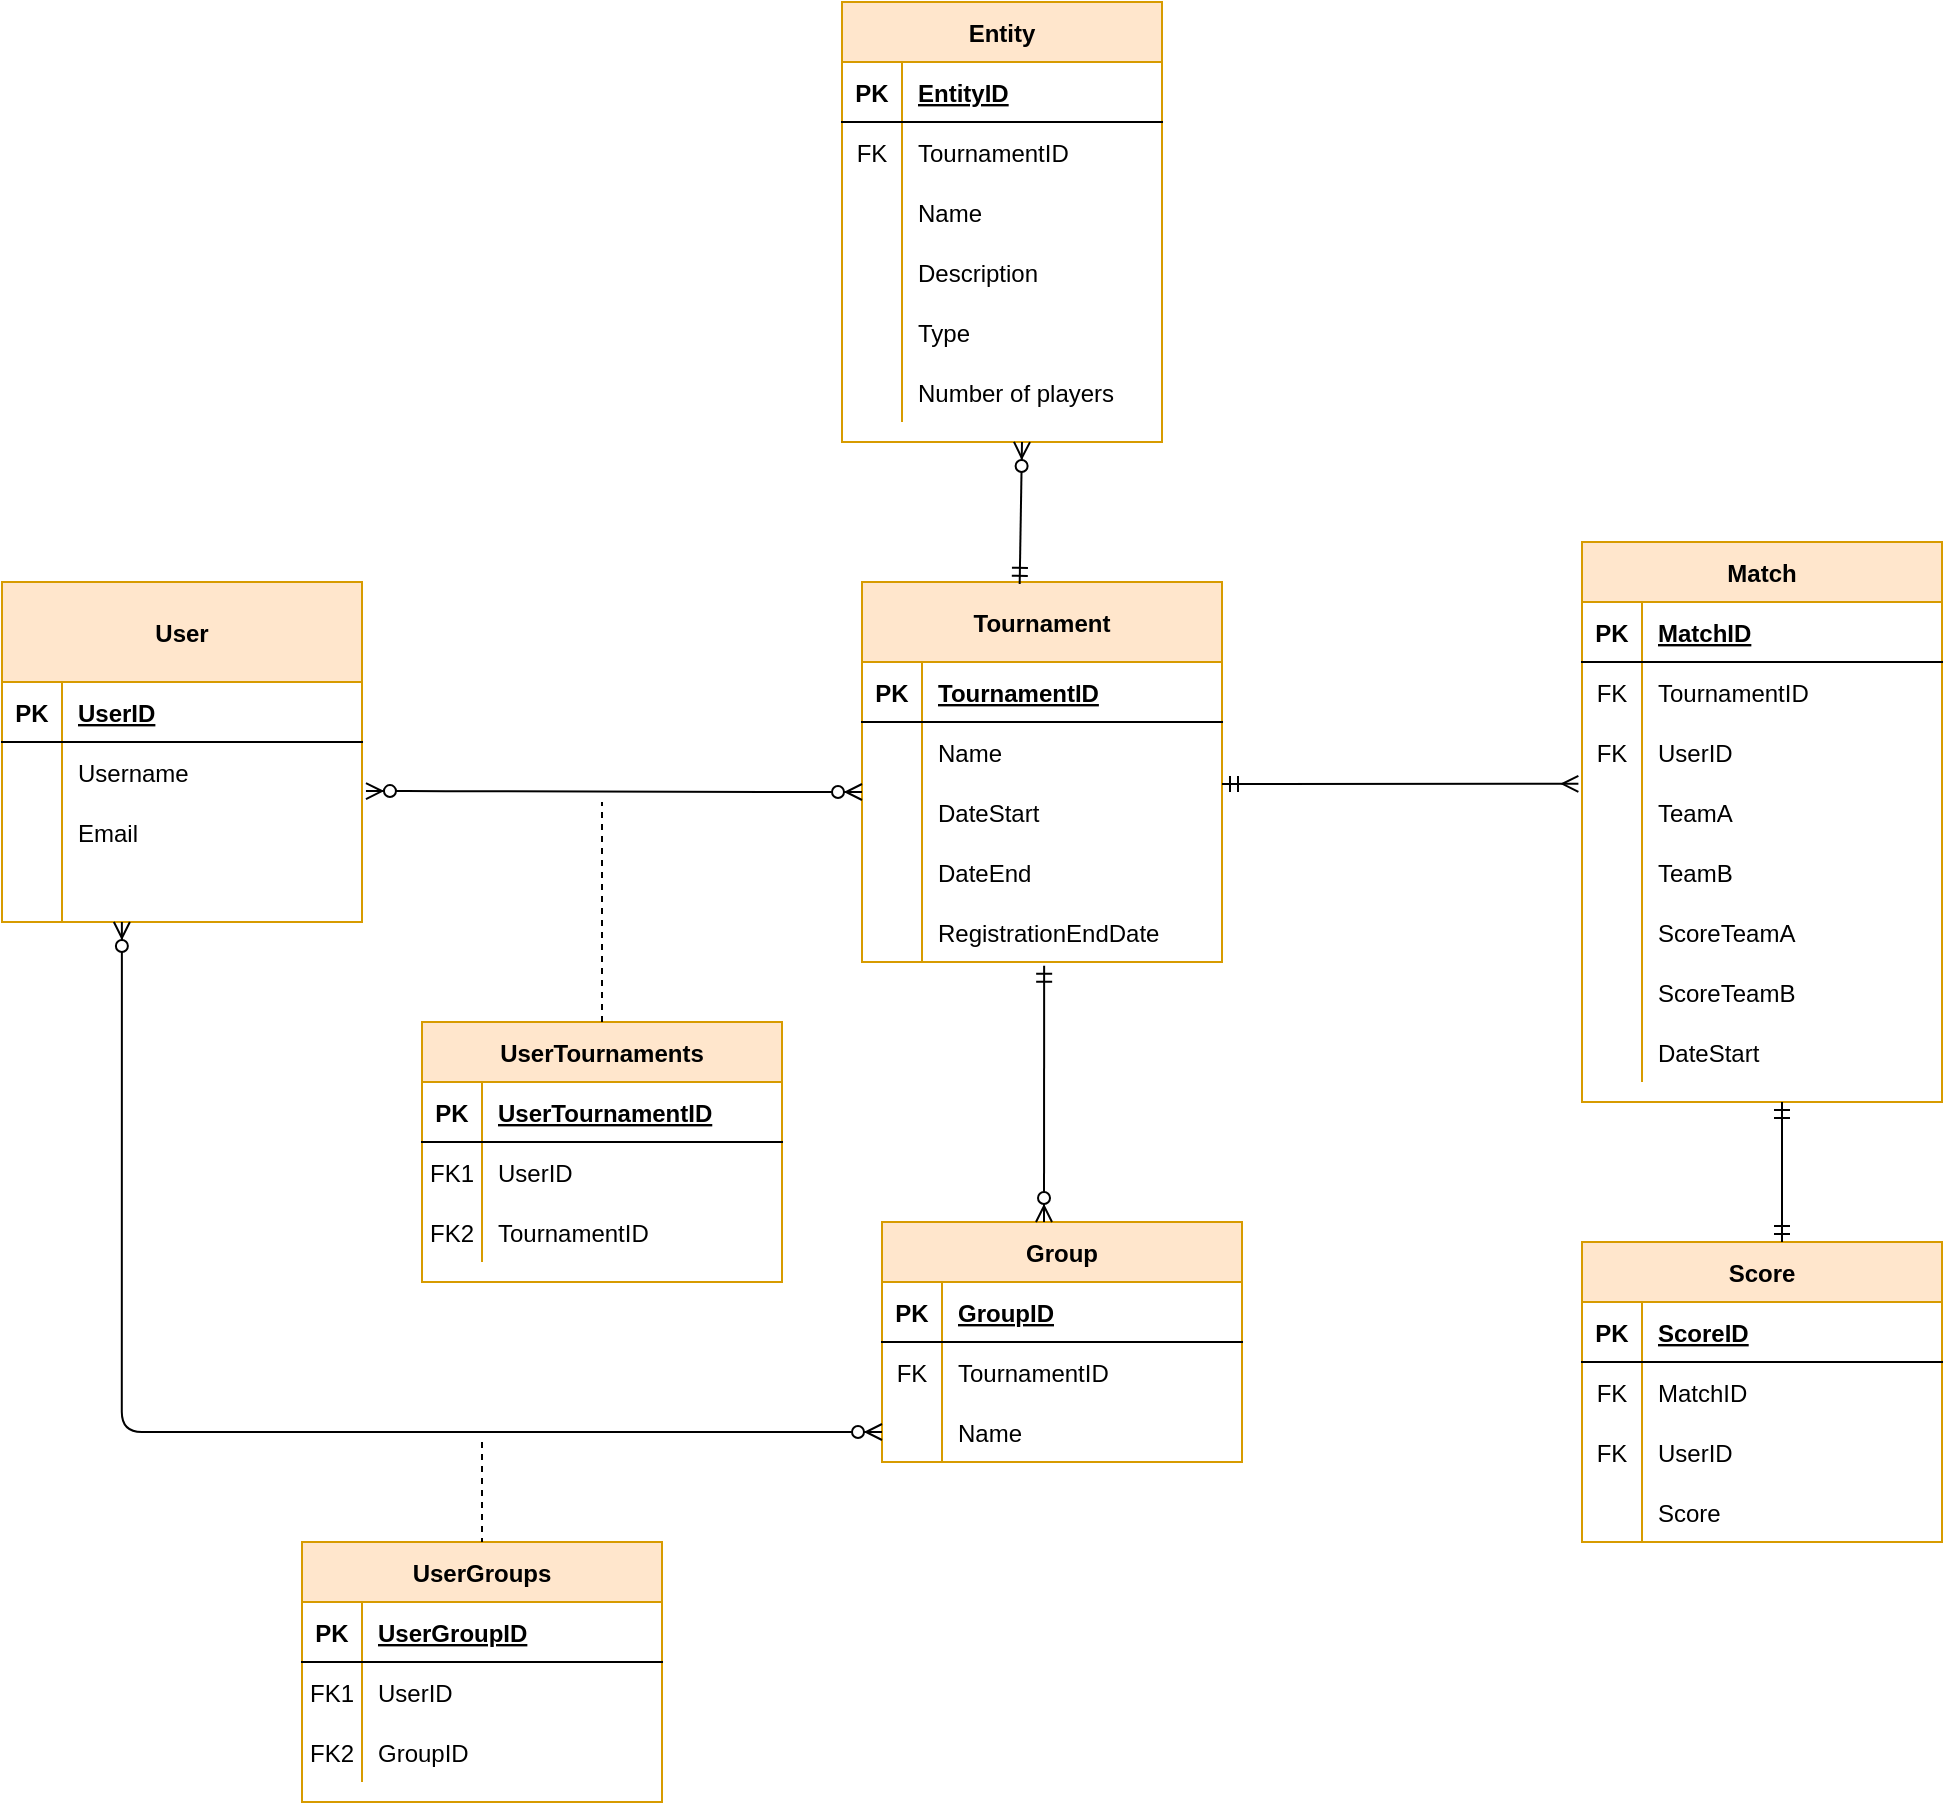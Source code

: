 <mxfile version="14.8.3" type="github">
  <diagram id="C5RBs43oDa-KdzZeNtuy" name="Page-1">
    <mxGraphModel dx="2952" dy="967" grid="1" gridSize="10" guides="1" tooltips="1" connect="1" arrows="1" fold="1" page="1" pageScale="1" pageWidth="1169" pageHeight="1654" math="0" shadow="0">
      <root>
        <mxCell id="WIyWlLk6GJQsqaUBKTNV-0" />
        <mxCell id="WIyWlLk6GJQsqaUBKTNV-1" parent="WIyWlLk6GJQsqaUBKTNV-0" />
        <mxCell id="yh2cUwykDITBl05Ryp6r-47" value="Tournament" style="shape=table;startSize=40;container=1;collapsible=1;childLayout=tableLayout;fixedRows=1;rowLines=0;fontStyle=1;align=center;resizeLast=1;strokeColor=#d79b00;fillColor=#ffe6cc;" parent="WIyWlLk6GJQsqaUBKTNV-1" vertex="1">
          <mxGeometry x="280" y="440" width="180" height="190" as="geometry" />
        </mxCell>
        <mxCell id="yh2cUwykDITBl05Ryp6r-48" value="" style="shape=partialRectangle;collapsible=0;dropTarget=0;pointerEvents=0;fillColor=none;top=0;left=0;bottom=1;right=0;points=[[0,0.5],[1,0.5]];portConstraint=eastwest;" parent="yh2cUwykDITBl05Ryp6r-47" vertex="1">
          <mxGeometry y="40" width="180" height="30" as="geometry" />
        </mxCell>
        <mxCell id="yh2cUwykDITBl05Ryp6r-49" value="PK" style="shape=partialRectangle;connectable=0;fillColor=none;top=0;left=0;bottom=0;right=0;fontStyle=1;overflow=hidden;" parent="yh2cUwykDITBl05Ryp6r-48" vertex="1">
          <mxGeometry width="30" height="30" as="geometry" />
        </mxCell>
        <mxCell id="yh2cUwykDITBl05Ryp6r-50" value="TournamentID" style="shape=partialRectangle;connectable=0;fillColor=none;top=0;left=0;bottom=0;right=0;align=left;spacingLeft=6;fontStyle=5;overflow=hidden;" parent="yh2cUwykDITBl05Ryp6r-48" vertex="1">
          <mxGeometry x="30" width="150" height="30" as="geometry" />
        </mxCell>
        <mxCell id="yh2cUwykDITBl05Ryp6r-51" value="" style="shape=partialRectangle;collapsible=0;dropTarget=0;pointerEvents=0;fillColor=none;top=0;left=0;bottom=0;right=0;points=[[0,0.5],[1,0.5]];portConstraint=eastwest;" parent="yh2cUwykDITBl05Ryp6r-47" vertex="1">
          <mxGeometry y="70" width="180" height="30" as="geometry" />
        </mxCell>
        <mxCell id="yh2cUwykDITBl05Ryp6r-52" value="" style="shape=partialRectangle;connectable=0;fillColor=none;top=0;left=0;bottom=0;right=0;editable=1;overflow=hidden;" parent="yh2cUwykDITBl05Ryp6r-51" vertex="1">
          <mxGeometry width="30" height="30" as="geometry" />
        </mxCell>
        <mxCell id="yh2cUwykDITBl05Ryp6r-53" value="Name" style="shape=partialRectangle;connectable=0;fillColor=none;top=0;left=0;bottom=0;right=0;align=left;spacingLeft=6;overflow=hidden;" parent="yh2cUwykDITBl05Ryp6r-51" vertex="1">
          <mxGeometry x="30" width="150" height="30" as="geometry" />
        </mxCell>
        <mxCell id="yh2cUwykDITBl05Ryp6r-54" value="" style="shape=partialRectangle;collapsible=0;dropTarget=0;pointerEvents=0;fillColor=none;top=0;left=0;bottom=0;right=0;points=[[0,0.5],[1,0.5]];portConstraint=eastwest;" parent="yh2cUwykDITBl05Ryp6r-47" vertex="1">
          <mxGeometry y="100" width="180" height="30" as="geometry" />
        </mxCell>
        <mxCell id="yh2cUwykDITBl05Ryp6r-55" value="" style="shape=partialRectangle;connectable=0;fillColor=none;top=0;left=0;bottom=0;right=0;editable=1;overflow=hidden;" parent="yh2cUwykDITBl05Ryp6r-54" vertex="1">
          <mxGeometry width="30" height="30" as="geometry" />
        </mxCell>
        <mxCell id="yh2cUwykDITBl05Ryp6r-56" value="DateStart" style="shape=partialRectangle;connectable=0;fillColor=none;top=0;left=0;bottom=0;right=0;align=left;spacingLeft=6;overflow=hidden;" parent="yh2cUwykDITBl05Ryp6r-54" vertex="1">
          <mxGeometry x="30" width="150" height="30" as="geometry" />
        </mxCell>
        <mxCell id="yh2cUwykDITBl05Ryp6r-57" value="" style="shape=partialRectangle;collapsible=0;dropTarget=0;pointerEvents=0;fillColor=none;top=0;left=0;bottom=0;right=0;points=[[0,0.5],[1,0.5]];portConstraint=eastwest;" parent="yh2cUwykDITBl05Ryp6r-47" vertex="1">
          <mxGeometry y="130" width="180" height="30" as="geometry" />
        </mxCell>
        <mxCell id="yh2cUwykDITBl05Ryp6r-58" value="" style="shape=partialRectangle;connectable=0;fillColor=none;top=0;left=0;bottom=0;right=0;editable=1;overflow=hidden;" parent="yh2cUwykDITBl05Ryp6r-57" vertex="1">
          <mxGeometry width="30" height="30" as="geometry" />
        </mxCell>
        <mxCell id="yh2cUwykDITBl05Ryp6r-59" value="DateEnd" style="shape=partialRectangle;connectable=0;fillColor=none;top=0;left=0;bottom=0;right=0;align=left;spacingLeft=6;overflow=hidden;" parent="yh2cUwykDITBl05Ryp6r-57" vertex="1">
          <mxGeometry x="30" width="150" height="30" as="geometry" />
        </mxCell>
        <mxCell id="yh2cUwykDITBl05Ryp6r-60" value="" style="shape=partialRectangle;collapsible=0;dropTarget=0;pointerEvents=0;fillColor=none;top=0;left=0;bottom=0;right=0;points=[[0,0.5],[1,0.5]];portConstraint=eastwest;" parent="yh2cUwykDITBl05Ryp6r-47" vertex="1">
          <mxGeometry y="160" width="180" height="30" as="geometry" />
        </mxCell>
        <mxCell id="yh2cUwykDITBl05Ryp6r-61" value="" style="shape=partialRectangle;connectable=0;fillColor=none;top=0;left=0;bottom=0;right=0;editable=1;overflow=hidden;" parent="yh2cUwykDITBl05Ryp6r-60" vertex="1">
          <mxGeometry width="30" height="30" as="geometry" />
        </mxCell>
        <mxCell id="yh2cUwykDITBl05Ryp6r-62" value="RegistrationEndDate" style="shape=partialRectangle;connectable=0;fillColor=none;top=0;left=0;bottom=0;right=0;align=left;spacingLeft=6;overflow=hidden;" parent="yh2cUwykDITBl05Ryp6r-60" vertex="1">
          <mxGeometry x="30" width="150" height="30" as="geometry" />
        </mxCell>
        <mxCell id="yh2cUwykDITBl05Ryp6r-63" value="Entity" style="shape=table;startSize=30;container=1;collapsible=1;childLayout=tableLayout;fixedRows=1;rowLines=0;fontStyle=1;align=center;resizeLast=1;strokeColor=#d79b00;fillColor=#ffe6cc;" parent="WIyWlLk6GJQsqaUBKTNV-1" vertex="1">
          <mxGeometry x="270" y="150" width="160" height="220" as="geometry" />
        </mxCell>
        <mxCell id="yh2cUwykDITBl05Ryp6r-64" value="" style="shape=partialRectangle;collapsible=0;dropTarget=0;pointerEvents=0;fillColor=none;top=0;left=0;bottom=1;right=0;points=[[0,0.5],[1,0.5]];portConstraint=eastwest;" parent="yh2cUwykDITBl05Ryp6r-63" vertex="1">
          <mxGeometry y="30" width="160" height="30" as="geometry" />
        </mxCell>
        <mxCell id="yh2cUwykDITBl05Ryp6r-65" value="PK" style="shape=partialRectangle;connectable=0;fillColor=none;top=0;left=0;bottom=0;right=0;fontStyle=1;overflow=hidden;" parent="yh2cUwykDITBl05Ryp6r-64" vertex="1">
          <mxGeometry width="30" height="30" as="geometry" />
        </mxCell>
        <mxCell id="yh2cUwykDITBl05Ryp6r-66" value="EntityID" style="shape=partialRectangle;connectable=0;fillColor=none;top=0;left=0;bottom=0;right=0;align=left;spacingLeft=6;fontStyle=5;overflow=hidden;" parent="yh2cUwykDITBl05Ryp6r-64" vertex="1">
          <mxGeometry x="30" width="130" height="30" as="geometry" />
        </mxCell>
        <mxCell id="yh2cUwykDITBl05Ryp6r-67" value="" style="shape=partialRectangle;collapsible=0;dropTarget=0;pointerEvents=0;fillColor=none;top=0;left=0;bottom=0;right=0;points=[[0,0.5],[1,0.5]];portConstraint=eastwest;" parent="yh2cUwykDITBl05Ryp6r-63" vertex="1">
          <mxGeometry y="60" width="160" height="30" as="geometry" />
        </mxCell>
        <mxCell id="yh2cUwykDITBl05Ryp6r-68" value="FK" style="shape=partialRectangle;connectable=0;fillColor=none;top=0;left=0;bottom=0;right=0;editable=1;overflow=hidden;" parent="yh2cUwykDITBl05Ryp6r-67" vertex="1">
          <mxGeometry width="30" height="30" as="geometry" />
        </mxCell>
        <mxCell id="yh2cUwykDITBl05Ryp6r-69" value="TournamentID" style="shape=partialRectangle;connectable=0;fillColor=none;top=0;left=0;bottom=0;right=0;align=left;spacingLeft=6;overflow=hidden;" parent="yh2cUwykDITBl05Ryp6r-67" vertex="1">
          <mxGeometry x="30" width="130" height="30" as="geometry" />
        </mxCell>
        <mxCell id="yh2cUwykDITBl05Ryp6r-70" value="" style="shape=partialRectangle;collapsible=0;dropTarget=0;pointerEvents=0;fillColor=none;top=0;left=0;bottom=0;right=0;points=[[0,0.5],[1,0.5]];portConstraint=eastwest;" parent="yh2cUwykDITBl05Ryp6r-63" vertex="1">
          <mxGeometry y="90" width="160" height="30" as="geometry" />
        </mxCell>
        <mxCell id="yh2cUwykDITBl05Ryp6r-71" value="" style="shape=partialRectangle;connectable=0;fillColor=none;top=0;left=0;bottom=0;right=0;editable=1;overflow=hidden;" parent="yh2cUwykDITBl05Ryp6r-70" vertex="1">
          <mxGeometry width="30" height="30" as="geometry" />
        </mxCell>
        <mxCell id="yh2cUwykDITBl05Ryp6r-72" value="Name" style="shape=partialRectangle;connectable=0;fillColor=none;top=0;left=0;bottom=0;right=0;align=left;spacingLeft=6;overflow=hidden;" parent="yh2cUwykDITBl05Ryp6r-70" vertex="1">
          <mxGeometry x="30" width="130" height="30" as="geometry" />
        </mxCell>
        <mxCell id="gmXBH_i20UCJDXfVO6zI-26" value="" style="shape=partialRectangle;collapsible=0;dropTarget=0;pointerEvents=0;fillColor=none;top=0;left=0;bottom=0;right=0;points=[[0,0.5],[1,0.5]];portConstraint=eastwest;" vertex="1" parent="yh2cUwykDITBl05Ryp6r-63">
          <mxGeometry y="120" width="160" height="30" as="geometry" />
        </mxCell>
        <mxCell id="gmXBH_i20UCJDXfVO6zI-27" value="" style="shape=partialRectangle;connectable=0;fillColor=none;top=0;left=0;bottom=0;right=0;editable=1;overflow=hidden;" vertex="1" parent="gmXBH_i20UCJDXfVO6zI-26">
          <mxGeometry width="30" height="30" as="geometry" />
        </mxCell>
        <mxCell id="gmXBH_i20UCJDXfVO6zI-28" value="Description" style="shape=partialRectangle;connectable=0;fillColor=none;top=0;left=0;bottom=0;right=0;align=left;spacingLeft=6;overflow=hidden;" vertex="1" parent="gmXBH_i20UCJDXfVO6zI-26">
          <mxGeometry x="30" width="130" height="30" as="geometry" />
        </mxCell>
        <mxCell id="gmXBH_i20UCJDXfVO6zI-42" value="" style="shape=partialRectangle;collapsible=0;dropTarget=0;pointerEvents=0;fillColor=none;top=0;left=0;bottom=0;right=0;points=[[0,0.5],[1,0.5]];portConstraint=eastwest;" vertex="1" parent="yh2cUwykDITBl05Ryp6r-63">
          <mxGeometry y="150" width="160" height="30" as="geometry" />
        </mxCell>
        <mxCell id="gmXBH_i20UCJDXfVO6zI-43" value="" style="shape=partialRectangle;connectable=0;fillColor=none;top=0;left=0;bottom=0;right=0;editable=1;overflow=hidden;" vertex="1" parent="gmXBH_i20UCJDXfVO6zI-42">
          <mxGeometry width="30" height="30" as="geometry" />
        </mxCell>
        <mxCell id="gmXBH_i20UCJDXfVO6zI-44" value="Type" style="shape=partialRectangle;connectable=0;fillColor=none;top=0;left=0;bottom=0;right=0;align=left;spacingLeft=6;overflow=hidden;" vertex="1" parent="gmXBH_i20UCJDXfVO6zI-42">
          <mxGeometry x="30" width="130" height="30" as="geometry" />
        </mxCell>
        <mxCell id="gmXBH_i20UCJDXfVO6zI-45" value="" style="shape=partialRectangle;collapsible=0;dropTarget=0;pointerEvents=0;fillColor=none;top=0;left=0;bottom=0;right=0;points=[[0,0.5],[1,0.5]];portConstraint=eastwest;" vertex="1" parent="yh2cUwykDITBl05Ryp6r-63">
          <mxGeometry y="180" width="160" height="30" as="geometry" />
        </mxCell>
        <mxCell id="gmXBH_i20UCJDXfVO6zI-46" value="" style="shape=partialRectangle;connectable=0;fillColor=none;top=0;left=0;bottom=0;right=0;editable=1;overflow=hidden;" vertex="1" parent="gmXBH_i20UCJDXfVO6zI-45">
          <mxGeometry width="30" height="30" as="geometry" />
        </mxCell>
        <mxCell id="gmXBH_i20UCJDXfVO6zI-47" value="Number of players" style="shape=partialRectangle;connectable=0;fillColor=none;top=0;left=0;bottom=0;right=0;align=left;spacingLeft=6;overflow=hidden;" vertex="1" parent="gmXBH_i20UCJDXfVO6zI-45">
          <mxGeometry x="30" width="130" height="30" as="geometry" />
        </mxCell>
        <mxCell id="yh2cUwykDITBl05Ryp6r-76" value="" style="fontSize=12;html=1;endArrow=ERzeroToMany;startArrow=ERmandOne;rounded=1;exitX=0.438;exitY=0.005;exitDx=0;exitDy=0;exitPerimeter=0;" parent="WIyWlLk6GJQsqaUBKTNV-1" source="yh2cUwykDITBl05Ryp6r-47" edge="1">
          <mxGeometry width="100" height="100" relative="1" as="geometry">
            <mxPoint x="149" y="348" as="sourcePoint" />
            <mxPoint x="360" y="370" as="targetPoint" />
          </mxGeometry>
        </mxCell>
        <mxCell id="yh2cUwykDITBl05Ryp6r-77" value="User" style="shape=table;startSize=50;container=1;collapsible=1;childLayout=tableLayout;fixedRows=1;rowLines=0;fontStyle=1;align=center;resizeLast=1;strokeColor=#d79b00;fillColor=#ffe6cc;" parent="WIyWlLk6GJQsqaUBKTNV-1" vertex="1">
          <mxGeometry x="-150" y="440" width="180" height="170" as="geometry" />
        </mxCell>
        <mxCell id="yh2cUwykDITBl05Ryp6r-78" value="" style="shape=partialRectangle;collapsible=0;dropTarget=0;pointerEvents=0;fillColor=none;top=0;left=0;bottom=1;right=0;points=[[0,0.5],[1,0.5]];portConstraint=eastwest;" parent="yh2cUwykDITBl05Ryp6r-77" vertex="1">
          <mxGeometry y="50" width="180" height="30" as="geometry" />
        </mxCell>
        <mxCell id="yh2cUwykDITBl05Ryp6r-79" value="PK" style="shape=partialRectangle;connectable=0;fillColor=none;top=0;left=0;bottom=0;right=0;fontStyle=1;overflow=hidden;" parent="yh2cUwykDITBl05Ryp6r-78" vertex="1">
          <mxGeometry width="30" height="30" as="geometry" />
        </mxCell>
        <mxCell id="yh2cUwykDITBl05Ryp6r-80" value="UserID" style="shape=partialRectangle;connectable=0;fillColor=none;top=0;left=0;bottom=0;right=0;align=left;spacingLeft=6;fontStyle=5;overflow=hidden;" parent="yh2cUwykDITBl05Ryp6r-78" vertex="1">
          <mxGeometry x="30" width="150" height="30" as="geometry" />
        </mxCell>
        <mxCell id="yh2cUwykDITBl05Ryp6r-81" value="" style="shape=partialRectangle;collapsible=0;dropTarget=0;pointerEvents=0;fillColor=none;top=0;left=0;bottom=0;right=0;points=[[0,0.5],[1,0.5]];portConstraint=eastwest;" parent="yh2cUwykDITBl05Ryp6r-77" vertex="1">
          <mxGeometry y="80" width="180" height="30" as="geometry" />
        </mxCell>
        <mxCell id="yh2cUwykDITBl05Ryp6r-82" value="" style="shape=partialRectangle;connectable=0;fillColor=none;top=0;left=0;bottom=0;right=0;editable=1;overflow=hidden;" parent="yh2cUwykDITBl05Ryp6r-81" vertex="1">
          <mxGeometry width="30" height="30" as="geometry" />
        </mxCell>
        <mxCell id="yh2cUwykDITBl05Ryp6r-83" value="Username" style="shape=partialRectangle;connectable=0;fillColor=none;top=0;left=0;bottom=0;right=0;align=left;spacingLeft=6;overflow=hidden;" parent="yh2cUwykDITBl05Ryp6r-81" vertex="1">
          <mxGeometry x="30" width="150" height="30" as="geometry" />
        </mxCell>
        <mxCell id="yh2cUwykDITBl05Ryp6r-84" value="" style="shape=partialRectangle;collapsible=0;dropTarget=0;pointerEvents=0;fillColor=none;top=0;left=0;bottom=0;right=0;points=[[0,0.5],[1,0.5]];portConstraint=eastwest;" parent="yh2cUwykDITBl05Ryp6r-77" vertex="1">
          <mxGeometry y="110" width="180" height="30" as="geometry" />
        </mxCell>
        <mxCell id="yh2cUwykDITBl05Ryp6r-85" value="" style="shape=partialRectangle;connectable=0;fillColor=none;top=0;left=0;bottom=0;right=0;editable=1;overflow=hidden;" parent="yh2cUwykDITBl05Ryp6r-84" vertex="1">
          <mxGeometry width="30" height="30" as="geometry" />
        </mxCell>
        <mxCell id="yh2cUwykDITBl05Ryp6r-86" value="Email" style="shape=partialRectangle;connectable=0;fillColor=none;top=0;left=0;bottom=0;right=0;align=left;spacingLeft=6;overflow=hidden;" parent="yh2cUwykDITBl05Ryp6r-84" vertex="1">
          <mxGeometry x="30" width="150" height="30" as="geometry" />
        </mxCell>
        <mxCell id="yh2cUwykDITBl05Ryp6r-87" value="" style="shape=partialRectangle;collapsible=0;dropTarget=0;pointerEvents=0;fillColor=none;top=0;left=0;bottom=0;right=0;points=[[0,0.5],[1,0.5]];portConstraint=eastwest;" parent="yh2cUwykDITBl05Ryp6r-77" vertex="1">
          <mxGeometry y="140" width="180" height="30" as="geometry" />
        </mxCell>
        <mxCell id="yh2cUwykDITBl05Ryp6r-88" value="" style="shape=partialRectangle;connectable=0;fillColor=none;top=0;left=0;bottom=0;right=0;editable=1;overflow=hidden;" parent="yh2cUwykDITBl05Ryp6r-87" vertex="1">
          <mxGeometry width="30" height="30" as="geometry" />
        </mxCell>
        <mxCell id="yh2cUwykDITBl05Ryp6r-89" value="" style="shape=partialRectangle;connectable=0;fillColor=none;top=0;left=0;bottom=0;right=0;align=left;spacingLeft=6;overflow=hidden;" parent="yh2cUwykDITBl05Ryp6r-87" vertex="1">
          <mxGeometry x="30" width="150" height="30" as="geometry" />
        </mxCell>
        <mxCell id="yh2cUwykDITBl05Ryp6r-91" value="UserTournaments" style="shape=table;startSize=30;container=1;collapsible=1;childLayout=tableLayout;fixedRows=1;rowLines=0;fontStyle=1;align=center;resizeLast=1;strokeColor=#d79b00;fillColor=#ffe6cc;" parent="WIyWlLk6GJQsqaUBKTNV-1" vertex="1">
          <mxGeometry x="60" y="660" width="180" height="130" as="geometry">
            <mxRectangle x="270" y="560" width="130" height="30" as="alternateBounds" />
          </mxGeometry>
        </mxCell>
        <mxCell id="yh2cUwykDITBl05Ryp6r-92" value="" style="shape=partialRectangle;collapsible=0;dropTarget=0;pointerEvents=0;fillColor=none;top=0;left=0;bottom=1;right=0;points=[[0,0.5],[1,0.5]];portConstraint=eastwest;" parent="yh2cUwykDITBl05Ryp6r-91" vertex="1">
          <mxGeometry y="30" width="180" height="30" as="geometry" />
        </mxCell>
        <mxCell id="yh2cUwykDITBl05Ryp6r-93" value="PK" style="shape=partialRectangle;connectable=0;fillColor=none;top=0;left=0;bottom=0;right=0;fontStyle=1;overflow=hidden;" parent="yh2cUwykDITBl05Ryp6r-92" vertex="1">
          <mxGeometry width="30" height="30" as="geometry" />
        </mxCell>
        <mxCell id="yh2cUwykDITBl05Ryp6r-94" value="UserTournamentID" style="shape=partialRectangle;connectable=0;fillColor=none;top=0;left=0;bottom=0;right=0;align=left;spacingLeft=6;fontStyle=5;overflow=hidden;" parent="yh2cUwykDITBl05Ryp6r-92" vertex="1">
          <mxGeometry x="30" width="150" height="30" as="geometry" />
        </mxCell>
        <mxCell id="yh2cUwykDITBl05Ryp6r-95" value="" style="shape=partialRectangle;collapsible=0;dropTarget=0;pointerEvents=0;fillColor=none;top=0;left=0;bottom=0;right=0;points=[[0,0.5],[1,0.5]];portConstraint=eastwest;" parent="yh2cUwykDITBl05Ryp6r-91" vertex="1">
          <mxGeometry y="60" width="180" height="30" as="geometry" />
        </mxCell>
        <mxCell id="yh2cUwykDITBl05Ryp6r-96" value="FK1" style="shape=partialRectangle;connectable=0;fillColor=none;top=0;left=0;bottom=0;right=0;editable=1;overflow=hidden;" parent="yh2cUwykDITBl05Ryp6r-95" vertex="1">
          <mxGeometry width="30" height="30" as="geometry" />
        </mxCell>
        <mxCell id="yh2cUwykDITBl05Ryp6r-97" value="UserID" style="shape=partialRectangle;connectable=0;fillColor=none;top=0;left=0;bottom=0;right=0;align=left;spacingLeft=6;overflow=hidden;" parent="yh2cUwykDITBl05Ryp6r-95" vertex="1">
          <mxGeometry x="30" width="150" height="30" as="geometry" />
        </mxCell>
        <mxCell id="yh2cUwykDITBl05Ryp6r-98" value="" style="shape=partialRectangle;collapsible=0;dropTarget=0;pointerEvents=0;fillColor=none;top=0;left=0;bottom=0;right=0;points=[[0,0.5],[1,0.5]];portConstraint=eastwest;" parent="yh2cUwykDITBl05Ryp6r-91" vertex="1">
          <mxGeometry y="90" width="180" height="30" as="geometry" />
        </mxCell>
        <mxCell id="yh2cUwykDITBl05Ryp6r-99" value="FK2" style="shape=partialRectangle;connectable=0;fillColor=none;top=0;left=0;bottom=0;right=0;editable=1;overflow=hidden;" parent="yh2cUwykDITBl05Ryp6r-98" vertex="1">
          <mxGeometry width="30" height="30" as="geometry" />
        </mxCell>
        <mxCell id="yh2cUwykDITBl05Ryp6r-100" value="TournamentID" style="shape=partialRectangle;connectable=0;fillColor=none;top=0;left=0;bottom=0;right=0;align=left;spacingLeft=6;overflow=hidden;" parent="yh2cUwykDITBl05Ryp6r-98" vertex="1">
          <mxGeometry x="30" width="150" height="30" as="geometry" />
        </mxCell>
        <mxCell id="yh2cUwykDITBl05Ryp6r-111" value="" style="endArrow=none;dashed=1;html=1;strokeColor=#000000;exitX=0.5;exitY=0;exitDx=0;exitDy=0;" parent="WIyWlLk6GJQsqaUBKTNV-1" source="yh2cUwykDITBl05Ryp6r-91" edge="1">
          <mxGeometry width="50" height="50" relative="1" as="geometry">
            <mxPoint x="359.5" y="637" as="sourcePoint" />
            <mxPoint x="150" y="550" as="targetPoint" />
          </mxGeometry>
        </mxCell>
        <mxCell id="yh2cUwykDITBl05Ryp6r-112" value="Match" style="shape=table;startSize=30;container=1;collapsible=1;childLayout=tableLayout;fixedRows=1;rowLines=0;fontStyle=1;align=center;resizeLast=1;strokeColor=#d79b00;fillColor=#ffe6cc;" parent="WIyWlLk6GJQsqaUBKTNV-1" vertex="1">
          <mxGeometry x="640" y="420" width="180" height="280" as="geometry" />
        </mxCell>
        <mxCell id="yh2cUwykDITBl05Ryp6r-113" value="" style="shape=partialRectangle;collapsible=0;dropTarget=0;pointerEvents=0;fillColor=none;top=0;left=0;bottom=1;right=0;points=[[0,0.5],[1,0.5]];portConstraint=eastwest;" parent="yh2cUwykDITBl05Ryp6r-112" vertex="1">
          <mxGeometry y="30" width="180" height="30" as="geometry" />
        </mxCell>
        <mxCell id="yh2cUwykDITBl05Ryp6r-114" value="PK" style="shape=partialRectangle;connectable=0;fillColor=none;top=0;left=0;bottom=0;right=0;fontStyle=1;overflow=hidden;" parent="yh2cUwykDITBl05Ryp6r-113" vertex="1">
          <mxGeometry width="30" height="30" as="geometry" />
        </mxCell>
        <mxCell id="yh2cUwykDITBl05Ryp6r-115" value="MatchID" style="shape=partialRectangle;connectable=0;fillColor=none;top=0;left=0;bottom=0;right=0;align=left;spacingLeft=6;fontStyle=5;overflow=hidden;" parent="yh2cUwykDITBl05Ryp6r-113" vertex="1">
          <mxGeometry x="30" width="150" height="30" as="geometry" />
        </mxCell>
        <mxCell id="yh2cUwykDITBl05Ryp6r-116" value="" style="shape=partialRectangle;collapsible=0;dropTarget=0;pointerEvents=0;fillColor=none;top=0;left=0;bottom=0;right=0;points=[[0,0.5],[1,0.5]];portConstraint=eastwest;" parent="yh2cUwykDITBl05Ryp6r-112" vertex="1">
          <mxGeometry y="60" width="180" height="30" as="geometry" />
        </mxCell>
        <mxCell id="yh2cUwykDITBl05Ryp6r-117" value="FK" style="shape=partialRectangle;connectable=0;fillColor=none;top=0;left=0;bottom=0;right=0;editable=1;overflow=hidden;" parent="yh2cUwykDITBl05Ryp6r-116" vertex="1">
          <mxGeometry width="30" height="30" as="geometry" />
        </mxCell>
        <mxCell id="yh2cUwykDITBl05Ryp6r-118" value="TournamentID" style="shape=partialRectangle;connectable=0;fillColor=none;top=0;left=0;bottom=0;right=0;align=left;spacingLeft=6;overflow=hidden;" parent="yh2cUwykDITBl05Ryp6r-116" vertex="1">
          <mxGeometry x="30" width="150" height="30" as="geometry" />
        </mxCell>
        <mxCell id="yh2cUwykDITBl05Ryp6r-181" value="" style="shape=partialRectangle;collapsible=0;dropTarget=0;pointerEvents=0;fillColor=none;top=0;left=0;bottom=0;right=0;points=[[0,0.5],[1,0.5]];portConstraint=eastwest;" parent="yh2cUwykDITBl05Ryp6r-112" vertex="1">
          <mxGeometry y="90" width="180" height="30" as="geometry" />
        </mxCell>
        <mxCell id="yh2cUwykDITBl05Ryp6r-182" value="FK" style="shape=partialRectangle;connectable=0;fillColor=none;top=0;left=0;bottom=0;right=0;editable=1;overflow=hidden;" parent="yh2cUwykDITBl05Ryp6r-181" vertex="1">
          <mxGeometry width="30" height="30" as="geometry" />
        </mxCell>
        <mxCell id="yh2cUwykDITBl05Ryp6r-183" value="UserID" style="shape=partialRectangle;connectable=0;fillColor=none;top=0;left=0;bottom=0;right=0;align=left;spacingLeft=6;overflow=hidden;" parent="yh2cUwykDITBl05Ryp6r-181" vertex="1">
          <mxGeometry x="30" width="150" height="30" as="geometry" />
        </mxCell>
        <mxCell id="yh2cUwykDITBl05Ryp6r-128" value="" style="shape=partialRectangle;collapsible=0;dropTarget=0;pointerEvents=0;fillColor=none;top=0;left=0;bottom=0;right=0;points=[[0,0.5],[1,0.5]];portConstraint=eastwest;" parent="yh2cUwykDITBl05Ryp6r-112" vertex="1">
          <mxGeometry y="120" width="180" height="30" as="geometry" />
        </mxCell>
        <mxCell id="yh2cUwykDITBl05Ryp6r-129" value="" style="shape=partialRectangle;connectable=0;fillColor=none;top=0;left=0;bottom=0;right=0;editable=1;overflow=hidden;" parent="yh2cUwykDITBl05Ryp6r-128" vertex="1">
          <mxGeometry width="30" height="30" as="geometry" />
        </mxCell>
        <mxCell id="yh2cUwykDITBl05Ryp6r-130" value="TeamA" style="shape=partialRectangle;connectable=0;fillColor=none;top=0;left=0;bottom=0;right=0;align=left;spacingLeft=6;overflow=hidden;" parent="yh2cUwykDITBl05Ryp6r-128" vertex="1">
          <mxGeometry x="30" width="150" height="30" as="geometry" />
        </mxCell>
        <mxCell id="yh2cUwykDITBl05Ryp6r-119" value="" style="shape=partialRectangle;collapsible=0;dropTarget=0;pointerEvents=0;fillColor=none;top=0;left=0;bottom=0;right=0;points=[[0,0.5],[1,0.5]];portConstraint=eastwest;" parent="yh2cUwykDITBl05Ryp6r-112" vertex="1">
          <mxGeometry y="150" width="180" height="30" as="geometry" />
        </mxCell>
        <mxCell id="yh2cUwykDITBl05Ryp6r-120" value="" style="shape=partialRectangle;connectable=0;fillColor=none;top=0;left=0;bottom=0;right=0;editable=1;overflow=hidden;" parent="yh2cUwykDITBl05Ryp6r-119" vertex="1">
          <mxGeometry width="30" height="30" as="geometry" />
        </mxCell>
        <mxCell id="yh2cUwykDITBl05Ryp6r-121" value="TeamB" style="shape=partialRectangle;connectable=0;fillColor=none;top=0;left=0;bottom=0;right=0;align=left;spacingLeft=6;overflow=hidden;" parent="yh2cUwykDITBl05Ryp6r-119" vertex="1">
          <mxGeometry x="30" width="150" height="30" as="geometry" />
        </mxCell>
        <mxCell id="yh2cUwykDITBl05Ryp6r-122" value="" style="shape=partialRectangle;collapsible=0;dropTarget=0;pointerEvents=0;fillColor=none;top=0;left=0;bottom=0;right=0;points=[[0,0.5],[1,0.5]];portConstraint=eastwest;" parent="yh2cUwykDITBl05Ryp6r-112" vertex="1">
          <mxGeometry y="180" width="180" height="30" as="geometry" />
        </mxCell>
        <mxCell id="yh2cUwykDITBl05Ryp6r-123" value="" style="shape=partialRectangle;connectable=0;fillColor=none;top=0;left=0;bottom=0;right=0;editable=1;overflow=hidden;" parent="yh2cUwykDITBl05Ryp6r-122" vertex="1">
          <mxGeometry width="30" height="30" as="geometry" />
        </mxCell>
        <mxCell id="yh2cUwykDITBl05Ryp6r-124" value="ScoreTeamA" style="shape=partialRectangle;connectable=0;fillColor=none;top=0;left=0;bottom=0;right=0;align=left;spacingLeft=6;overflow=hidden;" parent="yh2cUwykDITBl05Ryp6r-122" vertex="1">
          <mxGeometry x="30" width="150" height="30" as="geometry" />
        </mxCell>
        <mxCell id="yh2cUwykDITBl05Ryp6r-125" value="" style="shape=partialRectangle;collapsible=0;dropTarget=0;pointerEvents=0;fillColor=none;top=0;left=0;bottom=0;right=0;points=[[0,0.5],[1,0.5]];portConstraint=eastwest;" parent="yh2cUwykDITBl05Ryp6r-112" vertex="1">
          <mxGeometry y="210" width="180" height="30" as="geometry" />
        </mxCell>
        <mxCell id="yh2cUwykDITBl05Ryp6r-126" value="" style="shape=partialRectangle;connectable=0;fillColor=none;top=0;left=0;bottom=0;right=0;editable=1;overflow=hidden;" parent="yh2cUwykDITBl05Ryp6r-125" vertex="1">
          <mxGeometry width="30" height="30" as="geometry" />
        </mxCell>
        <mxCell id="yh2cUwykDITBl05Ryp6r-127" value="ScoreTeamB" style="shape=partialRectangle;connectable=0;fillColor=none;top=0;left=0;bottom=0;right=0;align=left;spacingLeft=6;overflow=hidden;" parent="yh2cUwykDITBl05Ryp6r-125" vertex="1">
          <mxGeometry x="30" width="150" height="30" as="geometry" />
        </mxCell>
        <mxCell id="yh2cUwykDITBl05Ryp6r-133" value="" style="shape=partialRectangle;collapsible=0;dropTarget=0;pointerEvents=0;fillColor=none;top=0;left=0;bottom=0;right=0;points=[[0,0.5],[1,0.5]];portConstraint=eastwest;" parent="yh2cUwykDITBl05Ryp6r-112" vertex="1">
          <mxGeometry y="240" width="180" height="30" as="geometry" />
        </mxCell>
        <mxCell id="yh2cUwykDITBl05Ryp6r-134" value="" style="shape=partialRectangle;connectable=0;fillColor=none;top=0;left=0;bottom=0;right=0;editable=1;overflow=hidden;" parent="yh2cUwykDITBl05Ryp6r-133" vertex="1">
          <mxGeometry width="30" height="30" as="geometry" />
        </mxCell>
        <mxCell id="yh2cUwykDITBl05Ryp6r-135" value="DateStart" style="shape=partialRectangle;connectable=0;fillColor=none;top=0;left=0;bottom=0;right=0;align=left;spacingLeft=6;overflow=hidden;" parent="yh2cUwykDITBl05Ryp6r-133" vertex="1">
          <mxGeometry x="30" width="150" height="30" as="geometry" />
        </mxCell>
        <mxCell id="yh2cUwykDITBl05Ryp6r-136" value="" style="fontSize=12;html=1;endArrow=ERmany;startArrow=ERmandOne;strokeColor=#000000;entryX=-0.01;entryY=0.03;entryDx=0;entryDy=0;entryPerimeter=0;endFill=0;" parent="WIyWlLk6GJQsqaUBKTNV-1" target="yh2cUwykDITBl05Ryp6r-128" edge="1">
          <mxGeometry width="100" height="100" relative="1" as="geometry">
            <mxPoint x="460" y="541" as="sourcePoint" />
            <mxPoint x="460" y="400" as="targetPoint" />
          </mxGeometry>
        </mxCell>
        <mxCell id="yh2cUwykDITBl05Ryp6r-137" value="Score" style="shape=table;startSize=30;container=1;collapsible=1;childLayout=tableLayout;fixedRows=1;rowLines=0;fontStyle=1;align=center;resizeLast=1;strokeColor=#d79b00;fillColor=#ffe6cc;" parent="WIyWlLk6GJQsqaUBKTNV-1" vertex="1">
          <mxGeometry x="640" y="770" width="180" height="150" as="geometry" />
        </mxCell>
        <mxCell id="yh2cUwykDITBl05Ryp6r-138" value="" style="shape=partialRectangle;collapsible=0;dropTarget=0;pointerEvents=0;fillColor=none;top=0;left=0;bottom=1;right=0;points=[[0,0.5],[1,0.5]];portConstraint=eastwest;" parent="yh2cUwykDITBl05Ryp6r-137" vertex="1">
          <mxGeometry y="30" width="180" height="30" as="geometry" />
        </mxCell>
        <mxCell id="yh2cUwykDITBl05Ryp6r-139" value="PK" style="shape=partialRectangle;connectable=0;fillColor=none;top=0;left=0;bottom=0;right=0;fontStyle=1;overflow=hidden;" parent="yh2cUwykDITBl05Ryp6r-138" vertex="1">
          <mxGeometry width="30" height="30" as="geometry" />
        </mxCell>
        <mxCell id="yh2cUwykDITBl05Ryp6r-140" value="ScoreID" style="shape=partialRectangle;connectable=0;fillColor=none;top=0;left=0;bottom=0;right=0;align=left;spacingLeft=6;fontStyle=5;overflow=hidden;" parent="yh2cUwykDITBl05Ryp6r-138" vertex="1">
          <mxGeometry x="30" width="150" height="30" as="geometry" />
        </mxCell>
        <mxCell id="yh2cUwykDITBl05Ryp6r-141" value="" style="shape=partialRectangle;collapsible=0;dropTarget=0;pointerEvents=0;fillColor=none;top=0;left=0;bottom=0;right=0;points=[[0,0.5],[1,0.5]];portConstraint=eastwest;" parent="yh2cUwykDITBl05Ryp6r-137" vertex="1">
          <mxGeometry y="60" width="180" height="30" as="geometry" />
        </mxCell>
        <mxCell id="yh2cUwykDITBl05Ryp6r-142" value="FK" style="shape=partialRectangle;connectable=0;fillColor=none;top=0;left=0;bottom=0;right=0;editable=1;overflow=hidden;" parent="yh2cUwykDITBl05Ryp6r-141" vertex="1">
          <mxGeometry width="30" height="30" as="geometry" />
        </mxCell>
        <mxCell id="yh2cUwykDITBl05Ryp6r-143" value="MatchID" style="shape=partialRectangle;connectable=0;fillColor=none;top=0;left=0;bottom=0;right=0;align=left;spacingLeft=6;overflow=hidden;" parent="yh2cUwykDITBl05Ryp6r-141" vertex="1">
          <mxGeometry x="30" width="150" height="30" as="geometry" />
        </mxCell>
        <mxCell id="yh2cUwykDITBl05Ryp6r-144" value="" style="shape=partialRectangle;collapsible=0;dropTarget=0;pointerEvents=0;fillColor=none;top=0;left=0;bottom=0;right=0;points=[[0,0.5],[1,0.5]];portConstraint=eastwest;" parent="yh2cUwykDITBl05Ryp6r-137" vertex="1">
          <mxGeometry y="90" width="180" height="30" as="geometry" />
        </mxCell>
        <mxCell id="yh2cUwykDITBl05Ryp6r-145" value="FK" style="shape=partialRectangle;connectable=0;fillColor=none;top=0;left=0;bottom=0;right=0;editable=1;overflow=hidden;" parent="yh2cUwykDITBl05Ryp6r-144" vertex="1">
          <mxGeometry width="30" height="30" as="geometry" />
        </mxCell>
        <mxCell id="yh2cUwykDITBl05Ryp6r-146" value="UserID" style="shape=partialRectangle;connectable=0;fillColor=none;top=0;left=0;bottom=0;right=0;align=left;spacingLeft=6;overflow=hidden;" parent="yh2cUwykDITBl05Ryp6r-144" vertex="1">
          <mxGeometry x="30" width="150" height="30" as="geometry" />
        </mxCell>
        <mxCell id="yh2cUwykDITBl05Ryp6r-147" value="" style="shape=partialRectangle;collapsible=0;dropTarget=0;pointerEvents=0;fillColor=none;top=0;left=0;bottom=0;right=0;points=[[0,0.5],[1,0.5]];portConstraint=eastwest;" parent="yh2cUwykDITBl05Ryp6r-137" vertex="1">
          <mxGeometry y="120" width="180" height="30" as="geometry" />
        </mxCell>
        <mxCell id="yh2cUwykDITBl05Ryp6r-148" value="" style="shape=partialRectangle;connectable=0;fillColor=none;top=0;left=0;bottom=0;right=0;editable=1;overflow=hidden;" parent="yh2cUwykDITBl05Ryp6r-147" vertex="1">
          <mxGeometry width="30" height="30" as="geometry" />
        </mxCell>
        <mxCell id="yh2cUwykDITBl05Ryp6r-149" value="Score" style="shape=partialRectangle;connectable=0;fillColor=none;top=0;left=0;bottom=0;right=0;align=left;spacingLeft=6;overflow=hidden;" parent="yh2cUwykDITBl05Ryp6r-147" vertex="1">
          <mxGeometry x="30" width="150" height="30" as="geometry" />
        </mxCell>
        <mxCell id="yh2cUwykDITBl05Ryp6r-180" value="" style="edgeStyle=entityRelationEdgeStyle;fontSize=12;html=1;endArrow=ERzeroToMany;endFill=1;startArrow=ERzeroToMany;strokeColor=#000000;exitX=1.011;exitY=0.818;exitDx=0;exitDy=0;exitPerimeter=0;" parent="WIyWlLk6GJQsqaUBKTNV-1" source="yh2cUwykDITBl05Ryp6r-81" edge="1">
          <mxGeometry width="100" height="100" relative="1" as="geometry">
            <mxPoint x="360" y="590" as="sourcePoint" />
            <mxPoint x="280" y="545" as="targetPoint" />
          </mxGeometry>
        </mxCell>
        <mxCell id="yh2cUwykDITBl05Ryp6r-184" value="" style="fontSize=12;html=1;endArrow=ERmandOne;startArrow=ERmandOne;strokeColor=#000000;" parent="WIyWlLk6GJQsqaUBKTNV-1" edge="1">
          <mxGeometry width="100" height="100" relative="1" as="geometry">
            <mxPoint x="740" y="770" as="sourcePoint" />
            <mxPoint x="740" y="700" as="targetPoint" />
          </mxGeometry>
        </mxCell>
        <mxCell id="gmXBH_i20UCJDXfVO6zI-0" value="Group" style="shape=table;startSize=30;container=1;collapsible=1;childLayout=tableLayout;fixedRows=1;rowLines=0;fontStyle=1;align=center;resizeLast=1;fillColor=#ffe6cc;strokeColor=#d79b00;" vertex="1" parent="WIyWlLk6GJQsqaUBKTNV-1">
          <mxGeometry x="290" y="760" width="180" height="120" as="geometry" />
        </mxCell>
        <mxCell id="gmXBH_i20UCJDXfVO6zI-1" value="" style="shape=partialRectangle;collapsible=0;dropTarget=0;pointerEvents=0;fillColor=none;top=0;left=0;bottom=1;right=0;points=[[0,0.5],[1,0.5]];portConstraint=eastwest;" vertex="1" parent="gmXBH_i20UCJDXfVO6zI-0">
          <mxGeometry y="30" width="180" height="30" as="geometry" />
        </mxCell>
        <mxCell id="gmXBH_i20UCJDXfVO6zI-2" value="PK" style="shape=partialRectangle;connectable=0;fillColor=none;top=0;left=0;bottom=0;right=0;fontStyle=1;overflow=hidden;" vertex="1" parent="gmXBH_i20UCJDXfVO6zI-1">
          <mxGeometry width="30" height="30" as="geometry" />
        </mxCell>
        <mxCell id="gmXBH_i20UCJDXfVO6zI-3" value="GroupID" style="shape=partialRectangle;connectable=0;fillColor=none;top=0;left=0;bottom=0;right=0;align=left;spacingLeft=6;fontStyle=5;overflow=hidden;" vertex="1" parent="gmXBH_i20UCJDXfVO6zI-1">
          <mxGeometry x="30" width="150" height="30" as="geometry" />
        </mxCell>
        <mxCell id="gmXBH_i20UCJDXfVO6zI-4" value="" style="shape=partialRectangle;collapsible=0;dropTarget=0;pointerEvents=0;fillColor=none;top=0;left=0;bottom=0;right=0;points=[[0,0.5],[1,0.5]];portConstraint=eastwest;" vertex="1" parent="gmXBH_i20UCJDXfVO6zI-0">
          <mxGeometry y="60" width="180" height="30" as="geometry" />
        </mxCell>
        <mxCell id="gmXBH_i20UCJDXfVO6zI-5" value="FK" style="shape=partialRectangle;connectable=0;fillColor=none;top=0;left=0;bottom=0;right=0;editable=1;overflow=hidden;" vertex="1" parent="gmXBH_i20UCJDXfVO6zI-4">
          <mxGeometry width="30" height="30" as="geometry" />
        </mxCell>
        <mxCell id="gmXBH_i20UCJDXfVO6zI-6" value="TournamentID" style="shape=partialRectangle;connectable=0;fillColor=none;top=0;left=0;bottom=0;right=0;align=left;spacingLeft=6;overflow=hidden;" vertex="1" parent="gmXBH_i20UCJDXfVO6zI-4">
          <mxGeometry x="30" width="150" height="30" as="geometry" />
        </mxCell>
        <mxCell id="gmXBH_i20UCJDXfVO6zI-7" value="" style="shape=partialRectangle;collapsible=0;dropTarget=0;pointerEvents=0;fillColor=none;top=0;left=0;bottom=0;right=0;points=[[0,0.5],[1,0.5]];portConstraint=eastwest;" vertex="1" parent="gmXBH_i20UCJDXfVO6zI-0">
          <mxGeometry y="90" width="180" height="30" as="geometry" />
        </mxCell>
        <mxCell id="gmXBH_i20UCJDXfVO6zI-8" value="" style="shape=partialRectangle;connectable=0;fillColor=none;top=0;left=0;bottom=0;right=0;editable=1;overflow=hidden;" vertex="1" parent="gmXBH_i20UCJDXfVO6zI-7">
          <mxGeometry width="30" height="30" as="geometry" />
        </mxCell>
        <mxCell id="gmXBH_i20UCJDXfVO6zI-9" value="Name" style="shape=partialRectangle;connectable=0;fillColor=none;top=0;left=0;bottom=0;right=0;align=left;spacingLeft=6;overflow=hidden;" vertex="1" parent="gmXBH_i20UCJDXfVO6zI-7">
          <mxGeometry x="30" width="150" height="30" as="geometry" />
        </mxCell>
        <mxCell id="gmXBH_i20UCJDXfVO6zI-13" value="" style="fontSize=12;html=1;endArrow=ERzeroToMany;startArrow=ERmandOne;strokeColor=#000000;endFill=1;exitX=0.506;exitY=1.061;exitDx=0;exitDy=0;exitPerimeter=0;" edge="1" parent="WIyWlLk6GJQsqaUBKTNV-1" source="yh2cUwykDITBl05Ryp6r-60">
          <mxGeometry width="100" height="100" relative="1" as="geometry">
            <mxPoint x="360" y="640" as="sourcePoint" />
            <mxPoint x="371" y="760" as="targetPoint" />
          </mxGeometry>
        </mxCell>
        <mxCell id="gmXBH_i20UCJDXfVO6zI-14" value="" style="edgeStyle=orthogonalEdgeStyle;fontSize=12;html=1;endArrow=ERzeroToMany;endFill=1;startArrow=ERzeroToMany;strokeColor=#000000;exitX=0.333;exitY=1;exitDx=0;exitDy=0;exitPerimeter=0;entryX=0;entryY=0.5;entryDx=0;entryDy=0;" edge="1" parent="WIyWlLk6GJQsqaUBKTNV-1" source="yh2cUwykDITBl05Ryp6r-87" target="gmXBH_i20UCJDXfVO6zI-7">
          <mxGeometry width="100" height="100" relative="1" as="geometry">
            <mxPoint x="41.98" y="554.54" as="sourcePoint" />
            <mxPoint x="290" y="555" as="targetPoint" />
          </mxGeometry>
        </mxCell>
        <mxCell id="gmXBH_i20UCJDXfVO6zI-15" value="UserGroups" style="shape=table;startSize=30;container=1;collapsible=1;childLayout=tableLayout;fixedRows=1;rowLines=0;fontStyle=1;align=center;resizeLast=1;strokeColor=#d79b00;fillColor=#ffe6cc;" vertex="1" parent="WIyWlLk6GJQsqaUBKTNV-1">
          <mxGeometry y="920" width="180" height="130" as="geometry">
            <mxRectangle x="270" y="560" width="130" height="30" as="alternateBounds" />
          </mxGeometry>
        </mxCell>
        <mxCell id="gmXBH_i20UCJDXfVO6zI-16" value="" style="shape=partialRectangle;collapsible=0;dropTarget=0;pointerEvents=0;fillColor=none;top=0;left=0;bottom=1;right=0;points=[[0,0.5],[1,0.5]];portConstraint=eastwest;" vertex="1" parent="gmXBH_i20UCJDXfVO6zI-15">
          <mxGeometry y="30" width="180" height="30" as="geometry" />
        </mxCell>
        <mxCell id="gmXBH_i20UCJDXfVO6zI-17" value="PK" style="shape=partialRectangle;connectable=0;fillColor=none;top=0;left=0;bottom=0;right=0;fontStyle=1;overflow=hidden;" vertex="1" parent="gmXBH_i20UCJDXfVO6zI-16">
          <mxGeometry width="30" height="30" as="geometry" />
        </mxCell>
        <mxCell id="gmXBH_i20UCJDXfVO6zI-18" value="UserGroupID" style="shape=partialRectangle;connectable=0;fillColor=none;top=0;left=0;bottom=0;right=0;align=left;spacingLeft=6;fontStyle=5;overflow=hidden;" vertex="1" parent="gmXBH_i20UCJDXfVO6zI-16">
          <mxGeometry x="30" width="150" height="30" as="geometry" />
        </mxCell>
        <mxCell id="gmXBH_i20UCJDXfVO6zI-19" value="" style="shape=partialRectangle;collapsible=0;dropTarget=0;pointerEvents=0;fillColor=none;top=0;left=0;bottom=0;right=0;points=[[0,0.5],[1,0.5]];portConstraint=eastwest;" vertex="1" parent="gmXBH_i20UCJDXfVO6zI-15">
          <mxGeometry y="60" width="180" height="30" as="geometry" />
        </mxCell>
        <mxCell id="gmXBH_i20UCJDXfVO6zI-20" value="FK1" style="shape=partialRectangle;connectable=0;fillColor=none;top=0;left=0;bottom=0;right=0;editable=1;overflow=hidden;" vertex="1" parent="gmXBH_i20UCJDXfVO6zI-19">
          <mxGeometry width="30" height="30" as="geometry" />
        </mxCell>
        <mxCell id="gmXBH_i20UCJDXfVO6zI-21" value="UserID" style="shape=partialRectangle;connectable=0;fillColor=none;top=0;left=0;bottom=0;right=0;align=left;spacingLeft=6;overflow=hidden;" vertex="1" parent="gmXBH_i20UCJDXfVO6zI-19">
          <mxGeometry x="30" width="150" height="30" as="geometry" />
        </mxCell>
        <mxCell id="gmXBH_i20UCJDXfVO6zI-22" value="" style="shape=partialRectangle;collapsible=0;dropTarget=0;pointerEvents=0;fillColor=none;top=0;left=0;bottom=0;right=0;points=[[0,0.5],[1,0.5]];portConstraint=eastwest;" vertex="1" parent="gmXBH_i20UCJDXfVO6zI-15">
          <mxGeometry y="90" width="180" height="30" as="geometry" />
        </mxCell>
        <mxCell id="gmXBH_i20UCJDXfVO6zI-23" value="FK2" style="shape=partialRectangle;connectable=0;fillColor=none;top=0;left=0;bottom=0;right=0;editable=1;overflow=hidden;" vertex="1" parent="gmXBH_i20UCJDXfVO6zI-22">
          <mxGeometry width="30" height="30" as="geometry" />
        </mxCell>
        <mxCell id="gmXBH_i20UCJDXfVO6zI-24" value="GroupID" style="shape=partialRectangle;connectable=0;fillColor=none;top=0;left=0;bottom=0;right=0;align=left;spacingLeft=6;overflow=hidden;" vertex="1" parent="gmXBH_i20UCJDXfVO6zI-22">
          <mxGeometry x="30" width="150" height="30" as="geometry" />
        </mxCell>
        <mxCell id="gmXBH_i20UCJDXfVO6zI-25" value="" style="endArrow=none;dashed=1;html=1;strokeColor=#000000;" edge="1" parent="WIyWlLk6GJQsqaUBKTNV-1">
          <mxGeometry width="50" height="50" relative="1" as="geometry">
            <mxPoint x="90" y="870" as="sourcePoint" />
            <mxPoint x="90" y="920" as="targetPoint" />
          </mxGeometry>
        </mxCell>
      </root>
    </mxGraphModel>
  </diagram>
</mxfile>
